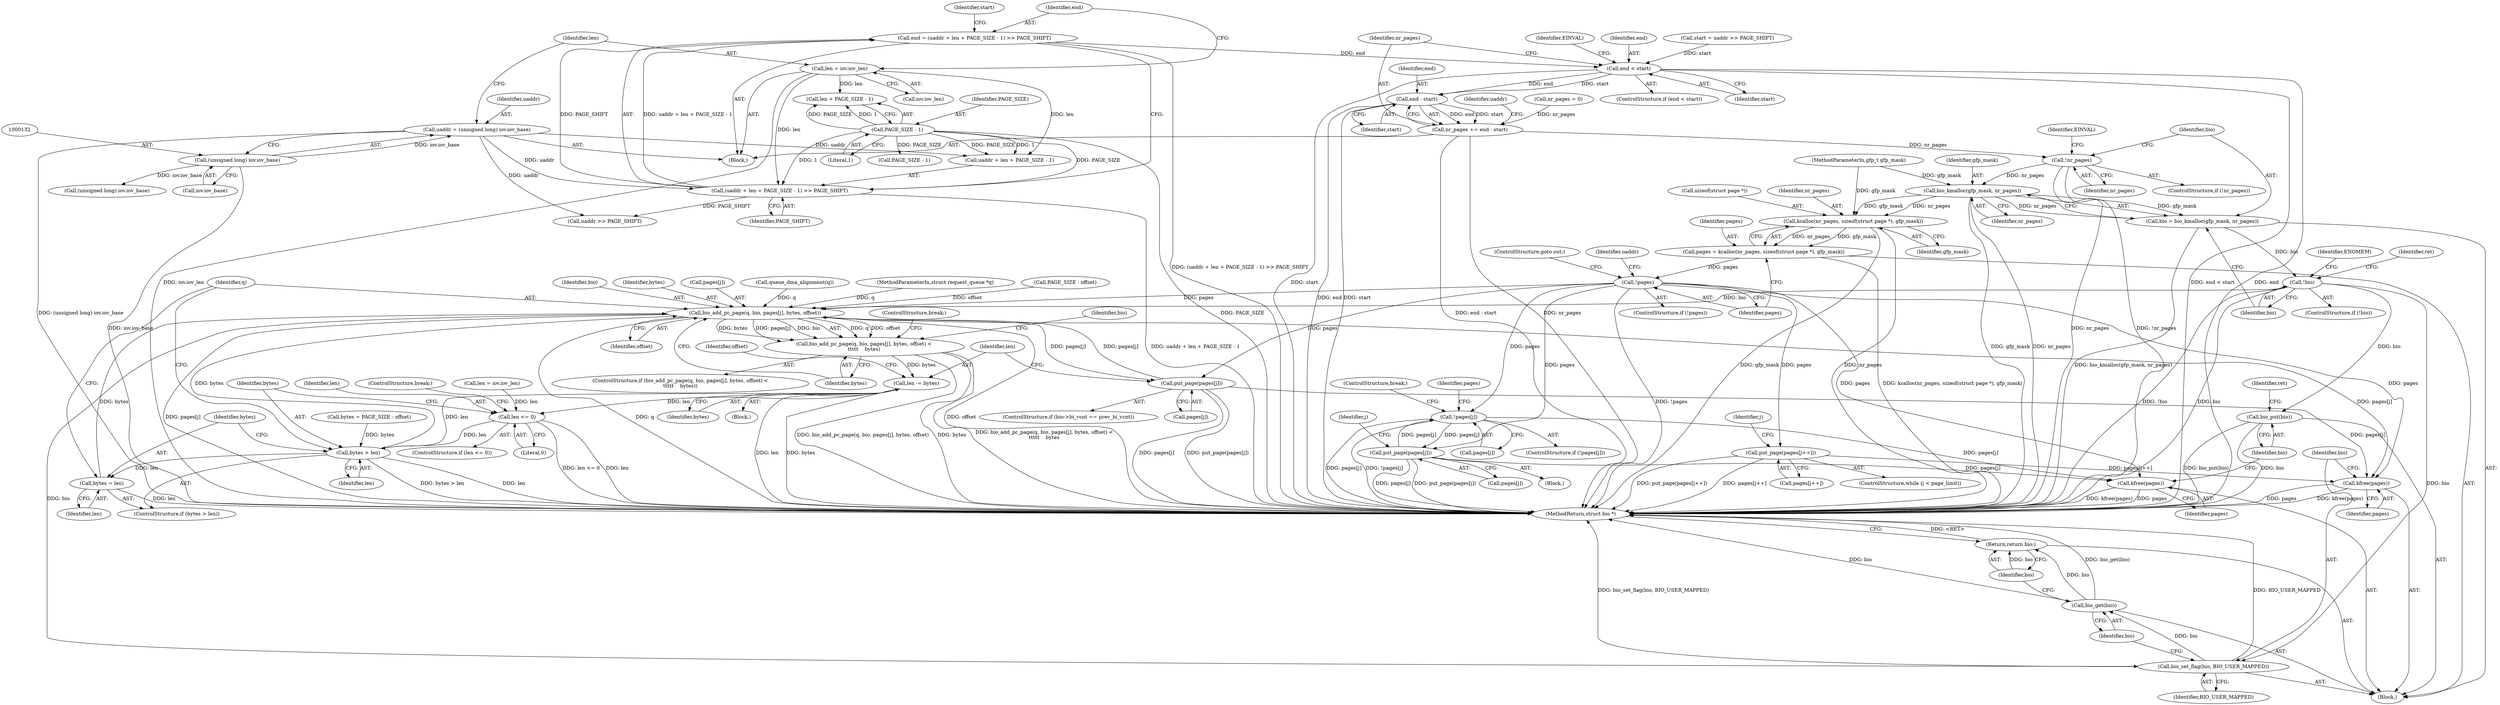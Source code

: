 digraph "0_linux_2b04e8f6bbb196cab4b232af0f8d48ff2c7a8058@integer" {
"1000143" [label="(Call,end = (uaddr + len + PAGE_SIZE - 1) >> PAGE_SHIFT)"];
"1000145" [label="(Call,(uaddr + len + PAGE_SIZE - 1) >> PAGE_SHIFT)"];
"1000129" [label="(Call,uaddr = (unsigned long) iov.iov_base)"];
"1000131" [label="(Call,(unsigned long) iov.iov_base)"];
"1000137" [label="(Call,len = iov.iov_len)"];
"1000150" [label="(Call,PAGE_SIZE - 1)"];
"1000161" [label="(Call,end < start)"];
"1000170" [label="(Call,end - start)"];
"1000168" [label="(Call,nr_pages += end - start)"];
"1000183" [label="(Call,!nr_pages)"];
"1000191" [label="(Call,bio_kmalloc(gfp_mask, nr_pages))"];
"1000189" [label="(Call,bio = bio_kmalloc(gfp_mask, nr_pages))"];
"1000195" [label="(Call,!bio)"];
"1000348" [label="(Call,bio_add_pc_page(q, bio, pages[j], bytes, offset))"];
"1000347" [label="(Call,bio_add_pc_page(q, bio, pages[j], bytes, offset) <\n\t\t\t\t\t    bytes)"];
"1000368" [label="(Call,len -= bytes)"];
"1000335" [label="(Call,len <= 0)"];
"1000340" [label="(Call,bytes > len)"];
"1000343" [label="(Call,bytes = len)"];
"1000364" [label="(Call,put_page(pages[j]))"];
"1000386" [label="(Call,kfree(pages))"];
"1000388" [label="(Call,bio_set_flag(bio, BIO_USER_MAPPED))"];
"1000391" [label="(Call,bio_get(bio))"];
"1000393" [label="(Return,return bio;)"];
"1000404" [label="(Call,bio_put(bio))"];
"1000207" [label="(Call,kcalloc(nr_pages, sizeof(struct page *), gfp_mask))"];
"1000205" [label="(Call,pages = kcalloc(nr_pages, sizeof(struct page *), gfp_mask))"];
"1000213" [label="(Call,!pages)"];
"1000294" [label="(Call,!pages[j])"];
"1000299" [label="(Call,put_page(pages[j]))"];
"1000402" [label="(Call,kfree(pages))"];
"1000381" [label="(Call,put_page(pages[j++]))"];
"1000408" [label="(Identifier,ret)"];
"1000200" [label="(Identifier,ENOMEM)"];
"1000171" [label="(Identifier,end)"];
"1000226" [label="(Call,len = iov.iov_len)"];
"1000339" [label="(ControlStructure,if (bytes > len))"];
"1000342" [label="(Identifier,len)"];
"1000161" [label="(Call,end < start)"];
"1000191" [label="(Call,bio_kmalloc(gfp_mask, nr_pages))"];
"1000402" [label="(Call,kfree(pages))"];
"1000392" [label="(Identifier,bio)"];
"1000298" [label="(ControlStructure,break;)"];
"1000215" [label="(ControlStructure,goto out;)"];
"1000341" [label="(Identifier,bytes)"];
"1000336" [label="(Identifier,len)"];
"1000168" [label="(Call,nr_pages += end - start)"];
"1000219" [label="(Identifier,uaddr)"];
"1000157" [label="(Call,uaddr >> PAGE_SHIFT)"];
"1000361" [label="(Identifier,bio)"];
"1000325" [label="(Call,PAGE_SIZE - offset)"];
"1000220" [label="(Call,(unsigned long) iov.iov_base)"];
"1000379" [label="(Identifier,j)"];
"1000388" [label="(Call,bio_set_flag(bio, BIO_USER_MAPPED))"];
"1000292" [label="(Block,)"];
"1000137" [label="(Call,len = iov.iov_len)"];
"1000212" [label="(ControlStructure,if (!pages))"];
"1000195" [label="(Call,!bio)"];
"1000156" [label="(Identifier,start)"];
"1000299" [label="(Call,put_page(pages[j]))"];
"1000130" [label="(Identifier,uaddr)"];
"1000365" [label="(Call,pages[j])"];
"1000109" [label="(MethodParameterIn,gfp_t gfp_mask)"];
"1000405" [label="(Identifier,bio)"];
"1000213" [label="(Call,!pages)"];
"1000368" [label="(Call,len -= bytes)"];
"1000113" [label="(Call,nr_pages = 0)"];
"1000377" [label="(ControlStructure,while (j < page_limit))"];
"1000133" [label="(Call,iov.iov_base)"];
"1000404" [label="(Call,bio_put(bio))"];
"1000170" [label="(Call,end - start)"];
"1000387" [label="(Identifier,pages)"];
"1000129" [label="(Call,uaddr = (unsigned long) iov.iov_base)"];
"1000291" [label="(Identifier,j)"];
"1000127" [label="(Block,)"];
"1000389" [label="(Identifier,bio)"];
"1000369" [label="(Identifier,len)"];
"1000110" [label="(Block,)"];
"1000350" [label="(Identifier,bio)"];
"1000192" [label="(Identifier,gfp_mask)"];
"1000356" [label="(Identifier,bytes)"];
"1000146" [label="(Call,uaddr + len + PAGE_SIZE - 1)"];
"1000139" [label="(Call,iov.iov_len)"];
"1000346" [label="(ControlStructure,if (bio_add_pc_page(q, bio, pages[j], bytes, offset) <\n\t\t\t\t\t    bytes))"];
"1000190" [label="(Identifier,bio)"];
"1000202" [label="(Identifier,ret)"];
"1000409" [label="(MethodReturn,struct bio *)"];
"1000209" [label="(Call,sizeof(struct page *))"];
"1000295" [label="(Call,pages[j])"];
"1000301" [label="(Identifier,pages)"];
"1000182" [label="(ControlStructure,if (!nr_pages))"];
"1000172" [label="(Identifier,start)"];
"1000345" [label="(Identifier,len)"];
"1000184" [label="(Identifier,nr_pages)"];
"1000335" [label="(Call,len <= 0)"];
"1000394" [label="(Identifier,bio)"];
"1000358" [label="(ControlStructure,if (bio->bi_vcnt == prev_bi_vcnt))"];
"1000206" [label="(Identifier,pages)"];
"1000372" [label="(Identifier,offset)"];
"1000183" [label="(Call,!nr_pages)"];
"1000382" [label="(Call,pages[j++])"];
"1000338" [label="(ControlStructure,break;)"];
"1000211" [label="(Identifier,gfp_mask)"];
"1000153" [label="(Identifier,PAGE_SHIFT)"];
"1000340" [label="(Call,bytes > len)"];
"1000354" [label="(Identifier,bytes)"];
"1000167" [label="(Identifier,EINVAL)"];
"1000214" [label="(Identifier,pages)"];
"1000138" [label="(Identifier,len)"];
"1000169" [label="(Identifier,nr_pages)"];
"1000239" [label="(Call,PAGE_SIZE - 1)"];
"1000148" [label="(Call,len + PAGE_SIZE - 1)"];
"1000151" [label="(Identifier,PAGE_SIZE)"];
"1000131" [label="(Call,(unsigned long) iov.iov_base)"];
"1000207" [label="(Call,kcalloc(nr_pages, sizeof(struct page *), gfp_mask))"];
"1000160" [label="(ControlStructure,if (end < start))"];
"1000348" [label="(Call,bio_add_pc_page(q, bio, pages[j], bytes, offset))"];
"1000364" [label="(Call,put_page(pages[j]))"];
"1000351" [label="(Call,pages[j])"];
"1000357" [label="(ControlStructure,break;)"];
"1000393" [label="(Return,return bio;)"];
"1000370" [label="(Identifier,bytes)"];
"1000323" [label="(Call,bytes = PAGE_SIZE - offset)"];
"1000347" [label="(Call,bio_add_pc_page(q, bio, pages[j], bytes, offset) <\n\t\t\t\t\t    bytes)"];
"1000381" [label="(Call,put_page(pages[j++]))"];
"1000150" [label="(Call,PAGE_SIZE - 1)"];
"1000337" [label="(Literal,0)"];
"1000162" [label="(Identifier,end)"];
"1000205" [label="(Call,pages = kcalloc(nr_pages, sizeof(struct page *), gfp_mask))"];
"1000194" [label="(ControlStructure,if (!bio))"];
"1000386" [label="(Call,kfree(pages))"];
"1000145" [label="(Call,(uaddr + len + PAGE_SIZE - 1) >> PAGE_SHIFT)"];
"1000176" [label="(Call,queue_dma_alignment(q))"];
"1000344" [label="(Identifier,bytes)"];
"1000143" [label="(Call,end = (uaddr + len + PAGE_SIZE - 1) >> PAGE_SHIFT)"];
"1000163" [label="(Identifier,start)"];
"1000189" [label="(Call,bio = bio_kmalloc(gfp_mask, nr_pages))"];
"1000155" [label="(Call,start = uaddr >> PAGE_SHIFT)"];
"1000196" [label="(Identifier,bio)"];
"1000391" [label="(Call,bio_get(bio))"];
"1000355" [label="(Identifier,offset)"];
"1000175" [label="(Identifier,uaddr)"];
"1000188" [label="(Identifier,EINVAL)"];
"1000390" [label="(Identifier,BIO_USER_MAPPED)"];
"1000349" [label="(Identifier,q)"];
"1000300" [label="(Call,pages[j])"];
"1000193" [label="(Identifier,nr_pages)"];
"1000343" [label="(Call,bytes = len)"];
"1000293" [label="(ControlStructure,if (!pages[j]))"];
"1000294" [label="(Call,!pages[j])"];
"1000334" [label="(ControlStructure,if (len <= 0))"];
"1000208" [label="(Identifier,nr_pages)"];
"1000403" [label="(Identifier,pages)"];
"1000144" [label="(Identifier,end)"];
"1000321" [label="(Block,)"];
"1000152" [label="(Literal,1)"];
"1000107" [label="(MethodParameterIn,struct request_queue *q)"];
"1000143" -> "1000127"  [label="AST: "];
"1000143" -> "1000145"  [label="CFG: "];
"1000144" -> "1000143"  [label="AST: "];
"1000145" -> "1000143"  [label="AST: "];
"1000156" -> "1000143"  [label="CFG: "];
"1000143" -> "1000409"  [label="DDG: (uaddr + len + PAGE_SIZE - 1) >> PAGE_SHIFT"];
"1000145" -> "1000143"  [label="DDG: uaddr + len + PAGE_SIZE - 1"];
"1000145" -> "1000143"  [label="DDG: PAGE_SHIFT"];
"1000143" -> "1000161"  [label="DDG: end"];
"1000145" -> "1000153"  [label="CFG: "];
"1000146" -> "1000145"  [label="AST: "];
"1000153" -> "1000145"  [label="AST: "];
"1000145" -> "1000409"  [label="DDG: uaddr + len + PAGE_SIZE - 1"];
"1000129" -> "1000145"  [label="DDG: uaddr"];
"1000137" -> "1000145"  [label="DDG: len"];
"1000150" -> "1000145"  [label="DDG: PAGE_SIZE"];
"1000150" -> "1000145"  [label="DDG: 1"];
"1000145" -> "1000157"  [label="DDG: PAGE_SHIFT"];
"1000129" -> "1000127"  [label="AST: "];
"1000129" -> "1000131"  [label="CFG: "];
"1000130" -> "1000129"  [label="AST: "];
"1000131" -> "1000129"  [label="AST: "];
"1000138" -> "1000129"  [label="CFG: "];
"1000129" -> "1000409"  [label="DDG: (unsigned long) iov.iov_base"];
"1000131" -> "1000129"  [label="DDG: iov.iov_base"];
"1000129" -> "1000146"  [label="DDG: uaddr"];
"1000129" -> "1000157"  [label="DDG: uaddr"];
"1000131" -> "1000133"  [label="CFG: "];
"1000132" -> "1000131"  [label="AST: "];
"1000133" -> "1000131"  [label="AST: "];
"1000131" -> "1000409"  [label="DDG: iov.iov_base"];
"1000131" -> "1000220"  [label="DDG: iov.iov_base"];
"1000137" -> "1000127"  [label="AST: "];
"1000137" -> "1000139"  [label="CFG: "];
"1000138" -> "1000137"  [label="AST: "];
"1000139" -> "1000137"  [label="AST: "];
"1000144" -> "1000137"  [label="CFG: "];
"1000137" -> "1000409"  [label="DDG: iov.iov_len"];
"1000137" -> "1000146"  [label="DDG: len"];
"1000137" -> "1000148"  [label="DDG: len"];
"1000150" -> "1000148"  [label="AST: "];
"1000150" -> "1000152"  [label="CFG: "];
"1000151" -> "1000150"  [label="AST: "];
"1000152" -> "1000150"  [label="AST: "];
"1000148" -> "1000150"  [label="CFG: "];
"1000150" -> "1000409"  [label="DDG: PAGE_SIZE"];
"1000150" -> "1000146"  [label="DDG: PAGE_SIZE"];
"1000150" -> "1000146"  [label="DDG: 1"];
"1000150" -> "1000148"  [label="DDG: PAGE_SIZE"];
"1000150" -> "1000148"  [label="DDG: 1"];
"1000150" -> "1000239"  [label="DDG: PAGE_SIZE"];
"1000161" -> "1000160"  [label="AST: "];
"1000161" -> "1000163"  [label="CFG: "];
"1000162" -> "1000161"  [label="AST: "];
"1000163" -> "1000161"  [label="AST: "];
"1000167" -> "1000161"  [label="CFG: "];
"1000169" -> "1000161"  [label="CFG: "];
"1000161" -> "1000409"  [label="DDG: start"];
"1000161" -> "1000409"  [label="DDG: end"];
"1000161" -> "1000409"  [label="DDG: end < start"];
"1000155" -> "1000161"  [label="DDG: start"];
"1000161" -> "1000170"  [label="DDG: end"];
"1000161" -> "1000170"  [label="DDG: start"];
"1000170" -> "1000168"  [label="AST: "];
"1000170" -> "1000172"  [label="CFG: "];
"1000171" -> "1000170"  [label="AST: "];
"1000172" -> "1000170"  [label="AST: "];
"1000168" -> "1000170"  [label="CFG: "];
"1000170" -> "1000409"  [label="DDG: start"];
"1000170" -> "1000409"  [label="DDG: end"];
"1000170" -> "1000168"  [label="DDG: end"];
"1000170" -> "1000168"  [label="DDG: start"];
"1000168" -> "1000127"  [label="AST: "];
"1000169" -> "1000168"  [label="AST: "];
"1000175" -> "1000168"  [label="CFG: "];
"1000168" -> "1000409"  [label="DDG: nr_pages"];
"1000168" -> "1000409"  [label="DDG: end - start"];
"1000113" -> "1000168"  [label="DDG: nr_pages"];
"1000168" -> "1000183"  [label="DDG: nr_pages"];
"1000183" -> "1000182"  [label="AST: "];
"1000183" -> "1000184"  [label="CFG: "];
"1000184" -> "1000183"  [label="AST: "];
"1000188" -> "1000183"  [label="CFG: "];
"1000190" -> "1000183"  [label="CFG: "];
"1000183" -> "1000409"  [label="DDG: nr_pages"];
"1000183" -> "1000409"  [label="DDG: !nr_pages"];
"1000183" -> "1000191"  [label="DDG: nr_pages"];
"1000191" -> "1000189"  [label="AST: "];
"1000191" -> "1000193"  [label="CFG: "];
"1000192" -> "1000191"  [label="AST: "];
"1000193" -> "1000191"  [label="AST: "];
"1000189" -> "1000191"  [label="CFG: "];
"1000191" -> "1000409"  [label="DDG: nr_pages"];
"1000191" -> "1000409"  [label="DDG: gfp_mask"];
"1000191" -> "1000189"  [label="DDG: gfp_mask"];
"1000191" -> "1000189"  [label="DDG: nr_pages"];
"1000109" -> "1000191"  [label="DDG: gfp_mask"];
"1000191" -> "1000207"  [label="DDG: nr_pages"];
"1000191" -> "1000207"  [label="DDG: gfp_mask"];
"1000189" -> "1000110"  [label="AST: "];
"1000190" -> "1000189"  [label="AST: "];
"1000196" -> "1000189"  [label="CFG: "];
"1000189" -> "1000409"  [label="DDG: bio_kmalloc(gfp_mask, nr_pages)"];
"1000189" -> "1000195"  [label="DDG: bio"];
"1000195" -> "1000194"  [label="AST: "];
"1000195" -> "1000196"  [label="CFG: "];
"1000196" -> "1000195"  [label="AST: "];
"1000200" -> "1000195"  [label="CFG: "];
"1000202" -> "1000195"  [label="CFG: "];
"1000195" -> "1000409"  [label="DDG: !bio"];
"1000195" -> "1000409"  [label="DDG: bio"];
"1000195" -> "1000348"  [label="DDG: bio"];
"1000195" -> "1000388"  [label="DDG: bio"];
"1000195" -> "1000404"  [label="DDG: bio"];
"1000348" -> "1000347"  [label="AST: "];
"1000348" -> "1000355"  [label="CFG: "];
"1000349" -> "1000348"  [label="AST: "];
"1000350" -> "1000348"  [label="AST: "];
"1000351" -> "1000348"  [label="AST: "];
"1000354" -> "1000348"  [label="AST: "];
"1000355" -> "1000348"  [label="AST: "];
"1000356" -> "1000348"  [label="CFG: "];
"1000348" -> "1000409"  [label="DDG: pages[j]"];
"1000348" -> "1000409"  [label="DDG: q"];
"1000348" -> "1000409"  [label="DDG: offset"];
"1000348" -> "1000347"  [label="DDG: q"];
"1000348" -> "1000347"  [label="DDG: offset"];
"1000348" -> "1000347"  [label="DDG: bytes"];
"1000348" -> "1000347"  [label="DDG: pages[j]"];
"1000348" -> "1000347"  [label="DDG: bio"];
"1000176" -> "1000348"  [label="DDG: q"];
"1000107" -> "1000348"  [label="DDG: q"];
"1000364" -> "1000348"  [label="DDG: pages[j]"];
"1000213" -> "1000348"  [label="DDG: pages"];
"1000343" -> "1000348"  [label="DDG: bytes"];
"1000340" -> "1000348"  [label="DDG: bytes"];
"1000325" -> "1000348"  [label="DDG: offset"];
"1000348" -> "1000364"  [label="DDG: pages[j]"];
"1000348" -> "1000386"  [label="DDG: pages[j]"];
"1000348" -> "1000388"  [label="DDG: bio"];
"1000347" -> "1000346"  [label="AST: "];
"1000347" -> "1000356"  [label="CFG: "];
"1000356" -> "1000347"  [label="AST: "];
"1000357" -> "1000347"  [label="CFG: "];
"1000361" -> "1000347"  [label="CFG: "];
"1000347" -> "1000409"  [label="DDG: bytes"];
"1000347" -> "1000409"  [label="DDG: bio_add_pc_page(q, bio, pages[j], bytes, offset)"];
"1000347" -> "1000409"  [label="DDG: bio_add_pc_page(q, bio, pages[j], bytes, offset) <\n\t\t\t\t\t    bytes"];
"1000347" -> "1000368"  [label="DDG: bytes"];
"1000368" -> "1000321"  [label="AST: "];
"1000368" -> "1000370"  [label="CFG: "];
"1000369" -> "1000368"  [label="AST: "];
"1000370" -> "1000368"  [label="AST: "];
"1000372" -> "1000368"  [label="CFG: "];
"1000368" -> "1000409"  [label="DDG: len"];
"1000368" -> "1000409"  [label="DDG: bytes"];
"1000368" -> "1000335"  [label="DDG: len"];
"1000340" -> "1000368"  [label="DDG: len"];
"1000335" -> "1000334"  [label="AST: "];
"1000335" -> "1000337"  [label="CFG: "];
"1000336" -> "1000335"  [label="AST: "];
"1000337" -> "1000335"  [label="AST: "];
"1000338" -> "1000335"  [label="CFG: "];
"1000341" -> "1000335"  [label="CFG: "];
"1000335" -> "1000409"  [label="DDG: len"];
"1000335" -> "1000409"  [label="DDG: len <= 0"];
"1000226" -> "1000335"  [label="DDG: len"];
"1000335" -> "1000340"  [label="DDG: len"];
"1000340" -> "1000339"  [label="AST: "];
"1000340" -> "1000342"  [label="CFG: "];
"1000341" -> "1000340"  [label="AST: "];
"1000342" -> "1000340"  [label="AST: "];
"1000344" -> "1000340"  [label="CFG: "];
"1000349" -> "1000340"  [label="CFG: "];
"1000340" -> "1000409"  [label="DDG: len"];
"1000340" -> "1000409"  [label="DDG: bytes > len"];
"1000323" -> "1000340"  [label="DDG: bytes"];
"1000340" -> "1000343"  [label="DDG: len"];
"1000343" -> "1000339"  [label="AST: "];
"1000343" -> "1000345"  [label="CFG: "];
"1000344" -> "1000343"  [label="AST: "];
"1000345" -> "1000343"  [label="AST: "];
"1000349" -> "1000343"  [label="CFG: "];
"1000343" -> "1000409"  [label="DDG: len"];
"1000364" -> "1000358"  [label="AST: "];
"1000364" -> "1000365"  [label="CFG: "];
"1000365" -> "1000364"  [label="AST: "];
"1000369" -> "1000364"  [label="CFG: "];
"1000364" -> "1000409"  [label="DDG: pages[j]"];
"1000364" -> "1000409"  [label="DDG: put_page(pages[j])"];
"1000213" -> "1000364"  [label="DDG: pages"];
"1000364" -> "1000386"  [label="DDG: pages[j]"];
"1000386" -> "1000110"  [label="AST: "];
"1000386" -> "1000387"  [label="CFG: "];
"1000387" -> "1000386"  [label="AST: "];
"1000389" -> "1000386"  [label="CFG: "];
"1000386" -> "1000409"  [label="DDG: pages"];
"1000386" -> "1000409"  [label="DDG: kfree(pages)"];
"1000213" -> "1000386"  [label="DDG: pages"];
"1000381" -> "1000386"  [label="DDG: pages[j++]"];
"1000388" -> "1000110"  [label="AST: "];
"1000388" -> "1000390"  [label="CFG: "];
"1000389" -> "1000388"  [label="AST: "];
"1000390" -> "1000388"  [label="AST: "];
"1000392" -> "1000388"  [label="CFG: "];
"1000388" -> "1000409"  [label="DDG: bio_set_flag(bio, BIO_USER_MAPPED)"];
"1000388" -> "1000409"  [label="DDG: BIO_USER_MAPPED"];
"1000388" -> "1000391"  [label="DDG: bio"];
"1000391" -> "1000110"  [label="AST: "];
"1000391" -> "1000392"  [label="CFG: "];
"1000392" -> "1000391"  [label="AST: "];
"1000394" -> "1000391"  [label="CFG: "];
"1000391" -> "1000409"  [label="DDG: bio"];
"1000391" -> "1000409"  [label="DDG: bio_get(bio)"];
"1000391" -> "1000393"  [label="DDG: bio"];
"1000393" -> "1000110"  [label="AST: "];
"1000393" -> "1000394"  [label="CFG: "];
"1000394" -> "1000393"  [label="AST: "];
"1000409" -> "1000393"  [label="CFG: "];
"1000393" -> "1000409"  [label="DDG: <RET>"];
"1000394" -> "1000393"  [label="DDG: bio"];
"1000404" -> "1000110"  [label="AST: "];
"1000404" -> "1000405"  [label="CFG: "];
"1000405" -> "1000404"  [label="AST: "];
"1000408" -> "1000404"  [label="CFG: "];
"1000404" -> "1000409"  [label="DDG: bio"];
"1000404" -> "1000409"  [label="DDG: bio_put(bio)"];
"1000207" -> "1000205"  [label="AST: "];
"1000207" -> "1000211"  [label="CFG: "];
"1000208" -> "1000207"  [label="AST: "];
"1000209" -> "1000207"  [label="AST: "];
"1000211" -> "1000207"  [label="AST: "];
"1000205" -> "1000207"  [label="CFG: "];
"1000207" -> "1000409"  [label="DDG: nr_pages"];
"1000207" -> "1000409"  [label="DDG: gfp_mask"];
"1000207" -> "1000205"  [label="DDG: nr_pages"];
"1000207" -> "1000205"  [label="DDG: gfp_mask"];
"1000109" -> "1000207"  [label="DDG: gfp_mask"];
"1000205" -> "1000110"  [label="AST: "];
"1000206" -> "1000205"  [label="AST: "];
"1000214" -> "1000205"  [label="CFG: "];
"1000205" -> "1000409"  [label="DDG: kcalloc(nr_pages, sizeof(struct page *), gfp_mask)"];
"1000205" -> "1000213"  [label="DDG: pages"];
"1000213" -> "1000212"  [label="AST: "];
"1000213" -> "1000214"  [label="CFG: "];
"1000214" -> "1000213"  [label="AST: "];
"1000215" -> "1000213"  [label="CFG: "];
"1000219" -> "1000213"  [label="CFG: "];
"1000213" -> "1000409"  [label="DDG: !pages"];
"1000213" -> "1000294"  [label="DDG: pages"];
"1000213" -> "1000299"  [label="DDG: pages"];
"1000213" -> "1000381"  [label="DDG: pages"];
"1000213" -> "1000402"  [label="DDG: pages"];
"1000294" -> "1000293"  [label="AST: "];
"1000294" -> "1000295"  [label="CFG: "];
"1000295" -> "1000294"  [label="AST: "];
"1000298" -> "1000294"  [label="CFG: "];
"1000301" -> "1000294"  [label="CFG: "];
"1000294" -> "1000409"  [label="DDG: !pages[j]"];
"1000294" -> "1000409"  [label="DDG: pages[j]"];
"1000299" -> "1000294"  [label="DDG: pages[j]"];
"1000294" -> "1000299"  [label="DDG: pages[j]"];
"1000294" -> "1000402"  [label="DDG: pages[j]"];
"1000299" -> "1000292"  [label="AST: "];
"1000299" -> "1000300"  [label="CFG: "];
"1000300" -> "1000299"  [label="AST: "];
"1000291" -> "1000299"  [label="CFG: "];
"1000299" -> "1000409"  [label="DDG: put_page(pages[j])"];
"1000299" -> "1000409"  [label="DDG: pages[j]"];
"1000299" -> "1000402"  [label="DDG: pages[j]"];
"1000402" -> "1000110"  [label="AST: "];
"1000402" -> "1000403"  [label="CFG: "];
"1000403" -> "1000402"  [label="AST: "];
"1000405" -> "1000402"  [label="CFG: "];
"1000402" -> "1000409"  [label="DDG: kfree(pages)"];
"1000402" -> "1000409"  [label="DDG: pages"];
"1000381" -> "1000377"  [label="AST: "];
"1000381" -> "1000382"  [label="CFG: "];
"1000382" -> "1000381"  [label="AST: "];
"1000379" -> "1000381"  [label="CFG: "];
"1000381" -> "1000409"  [label="DDG: pages[j++]"];
"1000381" -> "1000409"  [label="DDG: put_page(pages[j++])"];
}
